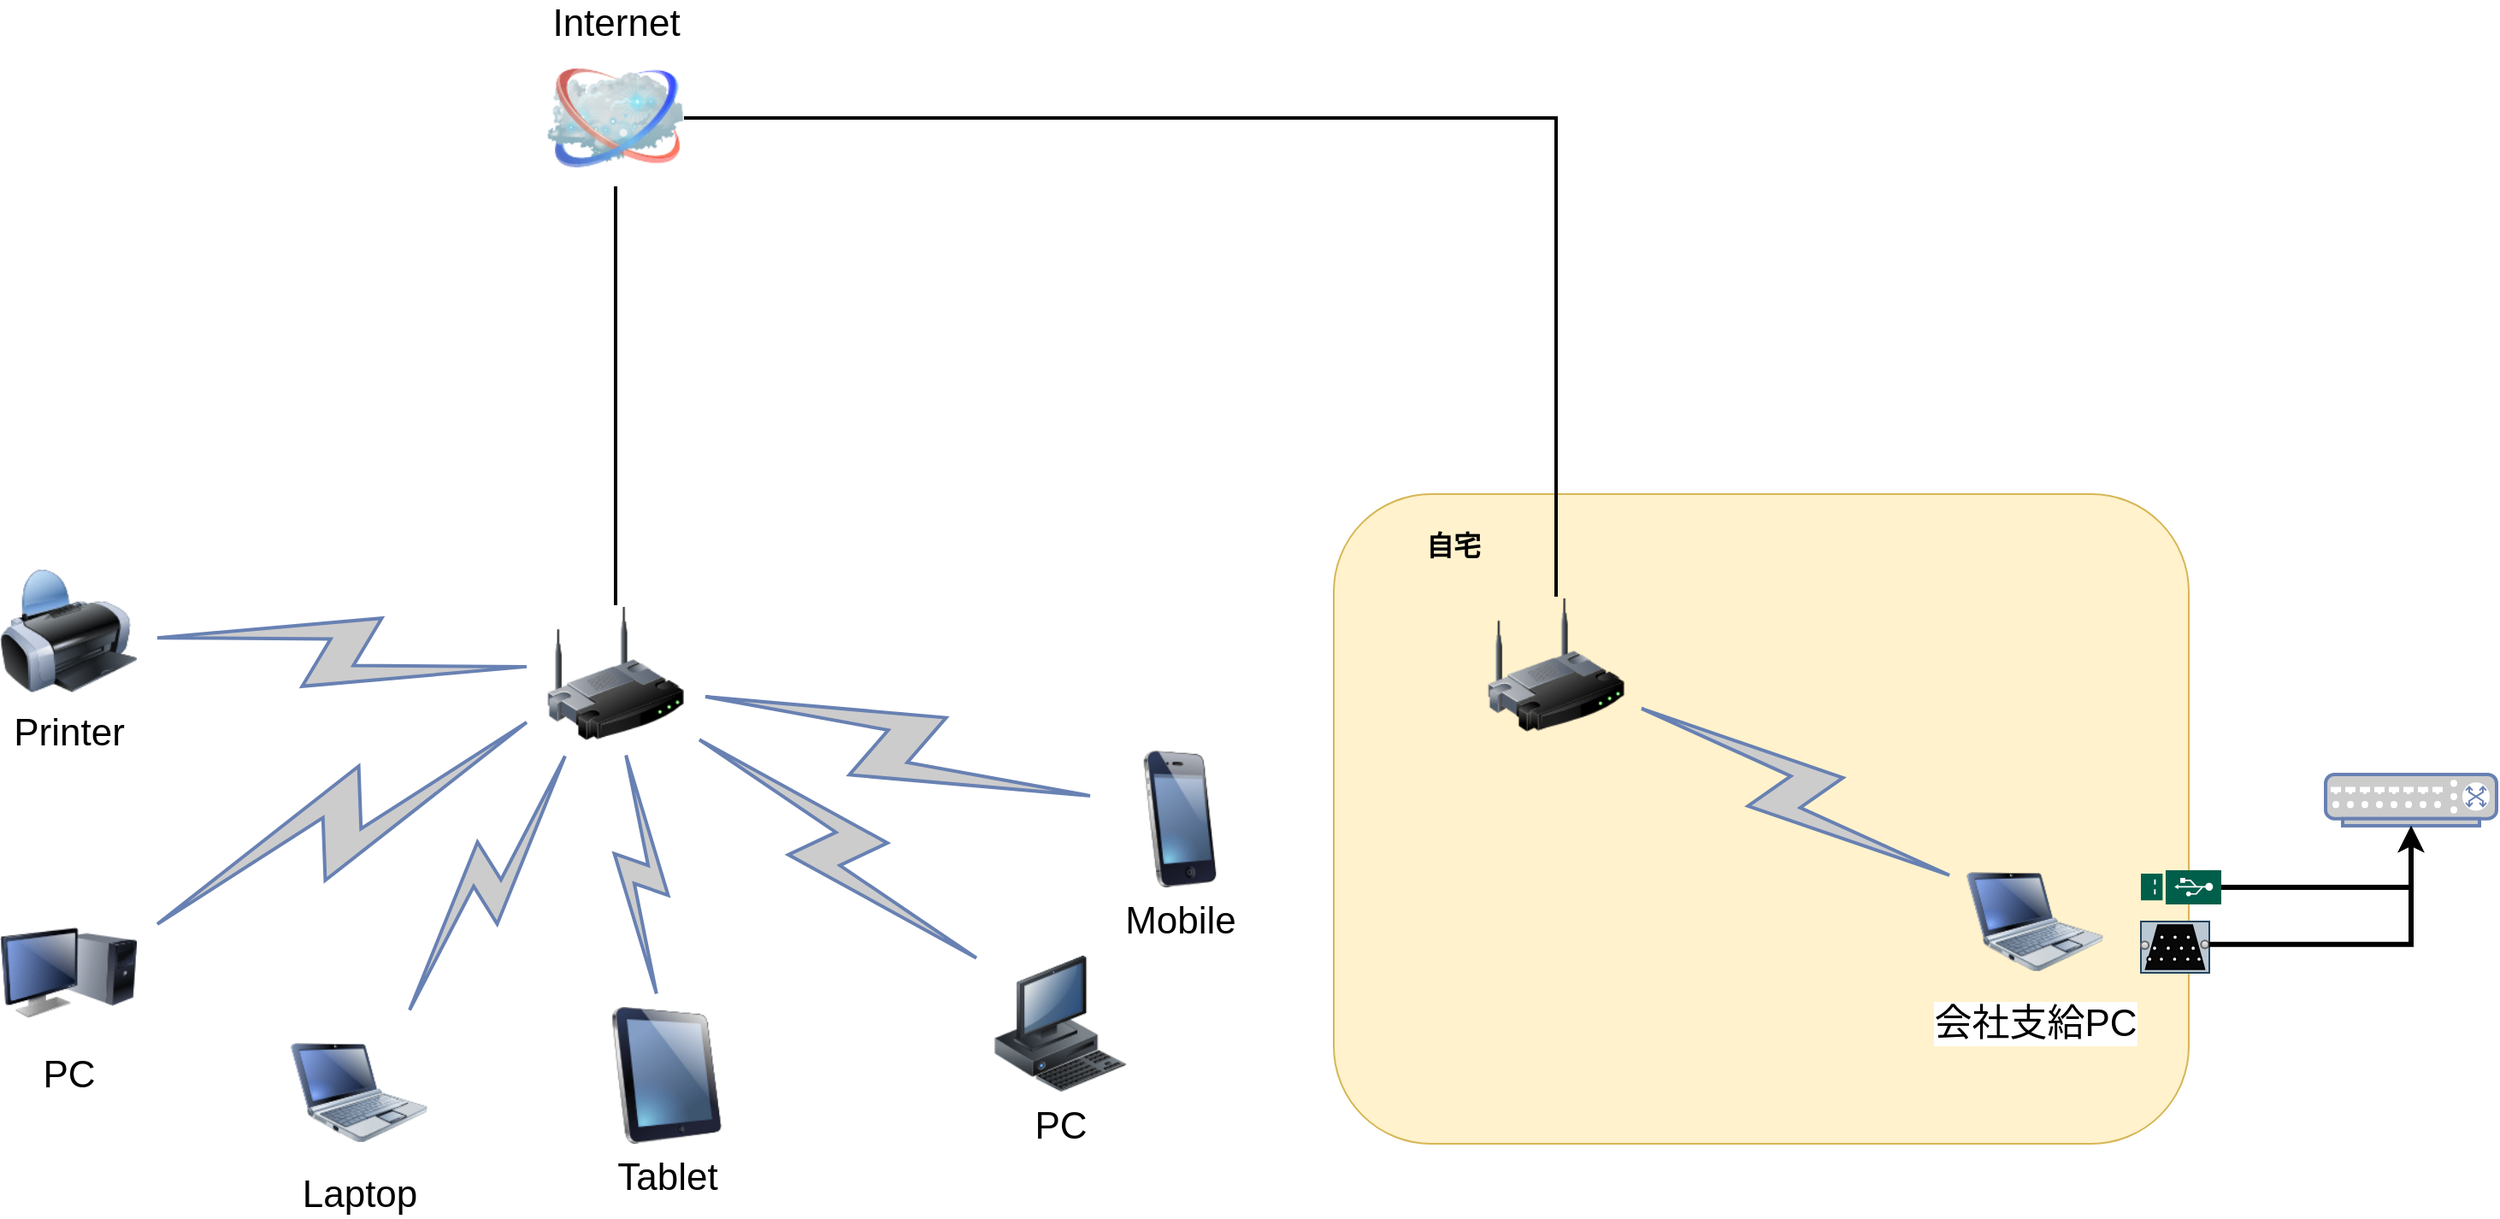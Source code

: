 <mxfile version="13.6.3" type="github">
  <diagram name="Page-1" id="55a83fd1-7818-8e21-69c5-c3457e3827bb">
    <mxGraphModel dx="725" dy="496" grid="1" gridSize="10" guides="1" tooltips="1" connect="1" arrows="1" fold="1" page="1" pageScale="1" pageWidth="1100" pageHeight="850" background="#ffffff" math="0" shadow="0">
      <root>
        <mxCell id="0" />
        <mxCell id="1" parent="0" />
        <mxCell id="4r5yGOIJ-KLtEA-MK6Sy-3" value="" style="rounded=1;whiteSpace=wrap;html=1;fillColor=#fff2cc;strokeColor=#d6b656;" vertex="1" parent="1">
          <mxGeometry x="930" y="400" width="500" height="380" as="geometry" />
        </mxCell>
        <mxCell id="69ecfefc5c41e42c-1" value="" style="image;html=1;labelBackgroundColor=#ffffff;image=img/lib/clip_art/networking/Wireless_Router_128x128.png;rounded=1;shadow=0;comic=0;strokeWidth=2;fontSize=22" parent="1" vertex="1">
          <mxGeometry x="470" y="465" width="80" height="80" as="geometry" />
        </mxCell>
        <mxCell id="69ecfefc5c41e42c-2" value="Internet" style="image;html=1;labelBackgroundColor=#ffffff;image=img/lib/clip_art/networking/Cloud_128x128.png;rounded=1;shadow=0;comic=0;strokeWidth=2;fontSize=22;labelPosition=center;verticalLabelPosition=top;align=center;verticalAlign=bottom;" parent="1" vertex="1">
          <mxGeometry x="470" y="140" width="80" height="80" as="geometry" />
        </mxCell>
        <mxCell id="69ecfefc5c41e42c-19" style="edgeStyle=none;rounded=0;html=1;labelBackgroundColor=none;endArrow=none;strokeWidth=2;fontFamily=Verdana;fontSize=22" parent="1" source="69ecfefc5c41e42c-1" target="69ecfefc5c41e42c-2" edge="1">
          <mxGeometry relative="1" as="geometry">
            <mxPoint x="510" y="290" as="sourcePoint" />
          </mxGeometry>
        </mxCell>
        <mxCell id="69ecfefc5c41e42c-4" value="Tablet" style="image;html=1;labelBackgroundColor=#ffffff;image=img/lib/clip_art/computers/iPad_128x128.png;rounded=1;shadow=0;comic=0;strokeWidth=2;fontSize=22" parent="1" vertex="1">
          <mxGeometry x="500" y="700" width="80" height="80" as="geometry" />
        </mxCell>
        <mxCell id="69ecfefc5c41e42c-5" value="PC" style="image;html=1;labelBackgroundColor=#ffffff;image=img/lib/clip_art/computers/Monitor_Tower_128x128.png;rounded=1;shadow=0;comic=0;strokeWidth=2;fontSize=22" parent="1" vertex="1">
          <mxGeometry x="150" y="640" width="80" height="80" as="geometry" />
        </mxCell>
        <mxCell id="69ecfefc5c41e42c-6" value="Printer" style="image;html=1;labelBackgroundColor=#ffffff;image=img/lib/clip_art/computers/Printer_128x128.png;rounded=1;shadow=0;comic=0;strokeWidth=2;fontSize=22" parent="1" vertex="1">
          <mxGeometry x="150" y="440" width="80" height="80" as="geometry" />
        </mxCell>
        <mxCell id="69ecfefc5c41e42c-7" value="PC" style="image;html=1;labelBackgroundColor=#ffffff;image=img/lib/clip_art/computers/Workstation_128x128.png;rounded=1;shadow=0;comic=0;strokeWidth=2;fontSize=22" parent="1" vertex="1">
          <mxGeometry x="730" y="670" width="80" height="80" as="geometry" />
        </mxCell>
        <mxCell id="69ecfefc5c41e42c-8" value="Mobile" style="image;html=1;labelBackgroundColor=#ffffff;image=img/lib/clip_art/telecommunication/iPhone_128x128.png;rounded=1;shadow=0;comic=0;strokeWidth=2;fontSize=22" parent="1" vertex="1">
          <mxGeometry x="800" y="550" width="80" height="80" as="geometry" />
        </mxCell>
        <mxCell id="69ecfefc5c41e42c-9" value="会社支給PC" style="image;html=1;labelBackgroundColor=#ffffff;image=img/lib/clip_art/computers/Netbook_128x128.png;rounded=1;shadow=0;comic=0;strokeColor=#000000;strokeWidth=2;fillColor=#FFFFFF;fontSize=22;fontColor=#000000;" parent="1" vertex="1">
          <mxGeometry x="1300" y="610" width="80" height="80" as="geometry" />
        </mxCell>
        <mxCell id="69ecfefc5c41e42c-10" value="Laptop" style="image;html=1;labelBackgroundColor=#ffffff;image=img/lib/clip_art/computers/Netbook_128x128.png;rounded=1;shadow=0;comic=0;strokeWidth=2;fontSize=22" parent="1" vertex="1">
          <mxGeometry x="320" y="710" width="80" height="80" as="geometry" />
        </mxCell>
        <mxCell id="69ecfefc5c41e42c-11" value="" style="html=1;fillColor=#CCCCCC;strokeColor=#6881B3;gradientColor=none;gradientDirection=north;strokeWidth=2;shape=mxgraph.networks.comm_link_edge;html=1;labelBackgroundColor=none;endArrow=none;fontFamily=Verdana;fontSize=22;fontColor=#000000;" parent="1" source="69ecfefc5c41e42c-6" target="69ecfefc5c41e42c-1" edge="1">
          <mxGeometry width="100" height="100" relative="1" as="geometry">
            <mxPoint x="300" y="390" as="sourcePoint" />
            <mxPoint x="400" y="290" as="targetPoint" />
          </mxGeometry>
        </mxCell>
        <mxCell id="69ecfefc5c41e42c-12" value="" style="html=1;fillColor=#CCCCCC;strokeColor=#6881B3;gradientColor=none;gradientDirection=north;strokeWidth=2;shape=mxgraph.networks.comm_link_edge;html=1;labelBackgroundColor=none;endArrow=none;fontFamily=Verdana;fontSize=22;fontColor=#000000;fontStyle=1" parent="1" source="69ecfefc5c41e42c-5" target="69ecfefc5c41e42c-1" edge="1">
          <mxGeometry width="100" height="100" relative="1" as="geometry">
            <mxPoint x="320" y="481.957" as="sourcePoint" />
            <mxPoint x="470" y="508.043" as="targetPoint" />
          </mxGeometry>
        </mxCell>
        <mxCell id="69ecfefc5c41e42c-13" value="" style="html=1;fillColor=#CCCCCC;strokeColor=#6881B3;gradientColor=none;gradientDirection=north;strokeWidth=2;shape=mxgraph.networks.comm_link_edge;html=1;labelBackgroundColor=none;endArrow=none;fontFamily=Verdana;fontSize=22;fontColor=#000000;" parent="1" source="69ecfefc5c41e42c-10" target="69ecfefc5c41e42c-1" edge="1">
          <mxGeometry width="100" height="100" relative="1" as="geometry">
            <mxPoint x="330" y="491.957" as="sourcePoint" />
            <mxPoint x="480" y="518.043" as="targetPoint" />
          </mxGeometry>
        </mxCell>
        <mxCell id="69ecfefc5c41e42c-14" value="" style="html=1;fillColor=#CCCCCC;strokeColor=#6881B3;gradientColor=none;gradientDirection=north;strokeWidth=2;shape=mxgraph.networks.comm_link_edge;html=1;labelBackgroundColor=none;endArrow=none;fontFamily=Verdana;fontSize=22;fontColor=#000000;" parent="1" source="69ecfefc5c41e42c-4" target="69ecfefc5c41e42c-1" edge="1">
          <mxGeometry width="100" height="100" relative="1" as="geometry">
            <mxPoint x="340" y="501.957" as="sourcePoint" />
            <mxPoint x="490" y="528.043" as="targetPoint" />
          </mxGeometry>
        </mxCell>
        <mxCell id="69ecfefc5c41e42c-15" value="" style="html=1;fillColor=#CCCCCC;strokeColor=#6881B3;gradientColor=none;gradientDirection=north;strokeWidth=2;shape=mxgraph.networks.comm_link_edge;html=1;labelBackgroundColor=none;endArrow=none;fontFamily=Verdana;fontSize=22;fontColor=#000000;" parent="1" source="69ecfefc5c41e42c-7" target="69ecfefc5c41e42c-1" edge="1">
          <mxGeometry width="100" height="100" relative="1" as="geometry">
            <mxPoint x="350" y="511.957" as="sourcePoint" />
            <mxPoint x="500" y="538.043" as="targetPoint" />
          </mxGeometry>
        </mxCell>
        <mxCell id="69ecfefc5c41e42c-16" value="" style="html=1;fillColor=#CCCCCC;strokeColor=#6881B3;gradientColor=none;gradientDirection=north;strokeWidth=2;shape=mxgraph.networks.comm_link_edge;html=1;labelBackgroundColor=none;endArrow=none;fontFamily=Verdana;fontSize=22;fontColor=#000000;" parent="1" source="69ecfefc5c41e42c-8" target="69ecfefc5c41e42c-1" edge="1">
          <mxGeometry width="100" height="100" relative="1" as="geometry">
            <mxPoint x="360" y="521.957" as="sourcePoint" />
            <mxPoint x="510" y="548.043" as="targetPoint" />
          </mxGeometry>
        </mxCell>
        <mxCell id="69ecfefc5c41e42c-17" value="" style="html=1;fillColor=#CCCCCC;strokeColor=#6881B3;gradientColor=none;gradientDirection=north;strokeWidth=2;shape=mxgraph.networks.comm_link_edge;html=1;labelBackgroundColor=none;endArrow=none;fontFamily=Verdana;fontSize=22;fontColor=#000000;entryX=1;entryY=0.75;entryDx=0;entryDy=0;" parent="1" source="69ecfefc5c41e42c-9" target="4r5yGOIJ-KLtEA-MK6Sy-2" edge="1">
          <mxGeometry width="100" height="100" relative="1" as="geometry">
            <mxPoint x="370" y="531.957" as="sourcePoint" />
            <mxPoint x="520" y="558.043" as="targetPoint" />
          </mxGeometry>
        </mxCell>
        <mxCell id="4r5yGOIJ-KLtEA-MK6Sy-1" style="edgeStyle=none;rounded=0;html=1;labelBackgroundColor=none;endArrow=none;strokeWidth=2;fontFamily=Verdana;fontSize=22;entryX=1;entryY=0.5;entryDx=0;entryDy=0;exitX=0.5;exitY=0;exitDx=0;exitDy=0;" edge="1" parent="1" source="4r5yGOIJ-KLtEA-MK6Sy-2" target="69ecfefc5c41e42c-2">
          <mxGeometry relative="1" as="geometry">
            <mxPoint x="880" y="180" as="sourcePoint" />
            <mxPoint x="520" y="230" as="targetPoint" />
            <Array as="points">
              <mxPoint x="1060" y="180" />
            </Array>
          </mxGeometry>
        </mxCell>
        <mxCell id="4r5yGOIJ-KLtEA-MK6Sy-2" value="" style="image;html=1;labelBackgroundColor=#ffffff;image=img/lib/clip_art/networking/Wireless_Router_128x128.png;rounded=1;shadow=0;comic=0;strokeWidth=2;fontSize=22" vertex="1" parent="1">
          <mxGeometry x="1020" y="460" width="80" height="80" as="geometry" />
        </mxCell>
        <mxCell id="4r5yGOIJ-KLtEA-MK6Sy-4" value="自宅" style="rounded=0;whiteSpace=wrap;html=1;strokeColor=none;fillColor=none;fontStyle=1;fontSize=16;" vertex="1" parent="1">
          <mxGeometry x="940" y="400" width="120" height="60" as="geometry" />
        </mxCell>
        <mxCell id="4r5yGOIJ-KLtEA-MK6Sy-5" value="" style="fontColor=#0066CC;verticalAlign=top;verticalLabelPosition=bottom;labelPosition=center;align=center;html=1;outlineConnect=0;fillColor=#CCCCCC;strokeColor=#6881B3;gradientColor=none;gradientDirection=north;strokeWidth=2;shape=mxgraph.networks.switch;" vertex="1" parent="1">
          <mxGeometry x="1510" y="564" width="100" height="30" as="geometry" />
        </mxCell>
        <mxCell id="4r5yGOIJ-KLtEA-MK6Sy-40" value="" style="edgeStyle=orthogonalEdgeStyle;rounded=0;orthogonalLoop=1;jettySize=auto;html=1;fontSize=16;strokeWidth=3;" edge="1" parent="1" source="4r5yGOIJ-KLtEA-MK6Sy-9" target="4r5yGOIJ-KLtEA-MK6Sy-5">
          <mxGeometry relative="1" as="geometry" />
        </mxCell>
        <mxCell id="4r5yGOIJ-KLtEA-MK6Sy-9" value="" style="pointerEvents=1;shadow=0;dashed=0;html=1;strokeColor=none;fillColor=#005F4B;labelPosition=center;verticalLabelPosition=bottom;verticalAlign=top;align=center;outlineConnect=0;shape=mxgraph.veeam2.usb_drive;fontSize=16;direction=west;" vertex="1" parent="1">
          <mxGeometry x="1402" y="620" width="47" height="20" as="geometry" />
        </mxCell>
        <mxCell id="4r5yGOIJ-KLtEA-MK6Sy-39" value="" style="group" vertex="1" connectable="0" parent="1">
          <mxGeometry x="1402" y="650" width="40" height="30" as="geometry" />
        </mxCell>
        <mxCell id="4r5yGOIJ-KLtEA-MK6Sy-37" value="" style="group" vertex="1" connectable="0" parent="4r5yGOIJ-KLtEA-MK6Sy-39">
          <mxGeometry width="40" height="30" as="geometry" />
        </mxCell>
        <mxCell id="4r5yGOIJ-KLtEA-MK6Sy-36" value="" style="group" vertex="1" connectable="0" parent="4r5yGOIJ-KLtEA-MK6Sy-37">
          <mxGeometry width="40" height="30" as="geometry" />
        </mxCell>
        <mxCell id="4r5yGOIJ-KLtEA-MK6Sy-35" value="" style="group" vertex="1" connectable="0" parent="4r5yGOIJ-KLtEA-MK6Sy-36">
          <mxGeometry width="40" height="30" as="geometry" />
        </mxCell>
        <mxCell id="4r5yGOIJ-KLtEA-MK6Sy-15" value="" style="rounded=0;whiteSpace=wrap;html=1;fillColor=#bac8d3;fontSize=16;strokeColor=#23445d;" vertex="1" parent="4r5yGOIJ-KLtEA-MK6Sy-35">
          <mxGeometry width="40" height="30" as="geometry" />
        </mxCell>
        <mxCell id="4r5yGOIJ-KLtEA-MK6Sy-14" value="" style="shape=trapezoid;perimeter=trapezoidPerimeter;whiteSpace=wrap;html=1;fixedSize=1;fontSize=16;fillColor=#080808;size=7.143;" vertex="1" parent="4r5yGOIJ-KLtEA-MK6Sy-35">
          <mxGeometry x="2.857" y="2.143" width="34.286" height="25.714" as="geometry" />
        </mxCell>
        <mxCell id="4r5yGOIJ-KLtEA-MK6Sy-16" value="" style="ellipse;whiteSpace=wrap;html=1;aspect=fixed;fontSize=16;" vertex="1" parent="4r5yGOIJ-KLtEA-MK6Sy-35">
          <mxGeometry x="10.857" y="7.714" width="2.857" height="2.857" as="geometry" />
        </mxCell>
        <mxCell id="4r5yGOIJ-KLtEA-MK6Sy-18" value="" style="ellipse;whiteSpace=wrap;html=1;aspect=fixed;fontSize=16;" vertex="1" parent="4r5yGOIJ-KLtEA-MK6Sy-35">
          <mxGeometry x="18.571" y="7.714" width="2.857" height="2.857" as="geometry" />
        </mxCell>
        <mxCell id="4r5yGOIJ-KLtEA-MK6Sy-20" value="" style="ellipse;whiteSpace=wrap;html=1;aspect=fixed;fontSize=16;" vertex="1" parent="4r5yGOIJ-KLtEA-MK6Sy-35">
          <mxGeometry x="26.286" y="7.714" width="2.857" height="2.857" as="geometry" />
        </mxCell>
        <mxCell id="4r5yGOIJ-KLtEA-MK6Sy-21" value="" style="ellipse;whiteSpace=wrap;html=1;aspect=fixed;fontSize=16;" vertex="1" parent="4r5yGOIJ-KLtEA-MK6Sy-35">
          <mxGeometry x="6.571" y="14.143" width="2.857" height="2.857" as="geometry" />
        </mxCell>
        <mxCell id="4r5yGOIJ-KLtEA-MK6Sy-22" value="" style="ellipse;whiteSpace=wrap;html=1;aspect=fixed;fontSize=16;" vertex="1" parent="4r5yGOIJ-KLtEA-MK6Sy-35">
          <mxGeometry x="14.571" y="14.143" width="2.857" height="2.857" as="geometry" />
        </mxCell>
        <mxCell id="4r5yGOIJ-KLtEA-MK6Sy-24" value="" style="ellipse;whiteSpace=wrap;html=1;aspect=fixed;fontSize=16;" vertex="1" parent="4r5yGOIJ-KLtEA-MK6Sy-35">
          <mxGeometry x="22.286" y="14.143" width="2.857" height="2.857" as="geometry" />
        </mxCell>
        <mxCell id="4r5yGOIJ-KLtEA-MK6Sy-25" value="" style="ellipse;whiteSpace=wrap;html=1;aspect=fixed;fontSize=16;" vertex="1" parent="4r5yGOIJ-KLtEA-MK6Sy-35">
          <mxGeometry x="29.143" y="14.143" width="2.857" height="2.857" as="geometry" />
        </mxCell>
        <mxCell id="4r5yGOIJ-KLtEA-MK6Sy-26" value="" style="ellipse;whiteSpace=wrap;html=1;aspect=fixed;fontSize=16;" vertex="1" parent="4r5yGOIJ-KLtEA-MK6Sy-35">
          <mxGeometry x="10.571" y="20.571" width="2.857" height="2.857" as="geometry" />
        </mxCell>
        <mxCell id="4r5yGOIJ-KLtEA-MK6Sy-28" value="" style="ellipse;whiteSpace=wrap;html=1;aspect=fixed;fontSize=16;" vertex="1" parent="4r5yGOIJ-KLtEA-MK6Sy-35">
          <mxGeometry x="18.286" y="20.571" width="2.857" height="2.857" as="geometry" />
        </mxCell>
        <mxCell id="4r5yGOIJ-KLtEA-MK6Sy-30" value="" style="ellipse;whiteSpace=wrap;html=1;aspect=fixed;fontSize=16;" vertex="1" parent="4r5yGOIJ-KLtEA-MK6Sy-35">
          <mxGeometry x="26" y="20.571" width="2.857" height="2.857" as="geometry" />
        </mxCell>
        <mxCell id="4r5yGOIJ-KLtEA-MK6Sy-31" value="" style="ellipse;whiteSpace=wrap;html=1;aspect=fixed;fontSize=16;" vertex="1" parent="4r5yGOIJ-KLtEA-MK6Sy-35">
          <mxGeometry x="3.714" y="20.571" width="2.857" height="2.857" as="geometry" />
        </mxCell>
        <mxCell id="4r5yGOIJ-KLtEA-MK6Sy-32" value="" style="ellipse;whiteSpace=wrap;html=1;aspect=fixed;fontSize=16;" vertex="1" parent="4r5yGOIJ-KLtEA-MK6Sy-35">
          <mxGeometry x="32.571" y="20.571" width="2.857" height="2.857" as="geometry" />
        </mxCell>
        <mxCell id="4r5yGOIJ-KLtEA-MK6Sy-33" value="" style="ellipse;whiteSpace=wrap;html=1;aspect=fixed;fontSize=16;fillColor=#f5f5f5;strokeColor=#666666;gradientColor=#b3b3b3;" vertex="1" parent="4r5yGOIJ-KLtEA-MK6Sy-35">
          <mxGeometry y="11.571" width="4.571" height="4.571" as="geometry" />
        </mxCell>
        <mxCell id="4r5yGOIJ-KLtEA-MK6Sy-34" value="" style="ellipse;whiteSpace=wrap;html=1;aspect=fixed;fontSize=16;fillColor=#f5f5f5;strokeColor=#666666;gradientColor=#b3b3b3;" vertex="1" parent="4r5yGOIJ-KLtEA-MK6Sy-35">
          <mxGeometry x="35.143" y="11.143" width="4.571" height="4.571" as="geometry" />
        </mxCell>
        <mxCell id="4r5yGOIJ-KLtEA-MK6Sy-41" value="" style="edgeStyle=orthogonalEdgeStyle;rounded=0;orthogonalLoop=1;jettySize=auto;html=1;fontSize=16;strokeWidth=3;" edge="1" parent="1" source="4r5yGOIJ-KLtEA-MK6Sy-34" target="4r5yGOIJ-KLtEA-MK6Sy-5">
          <mxGeometry relative="1" as="geometry" />
        </mxCell>
      </root>
    </mxGraphModel>
  </diagram>
</mxfile>
